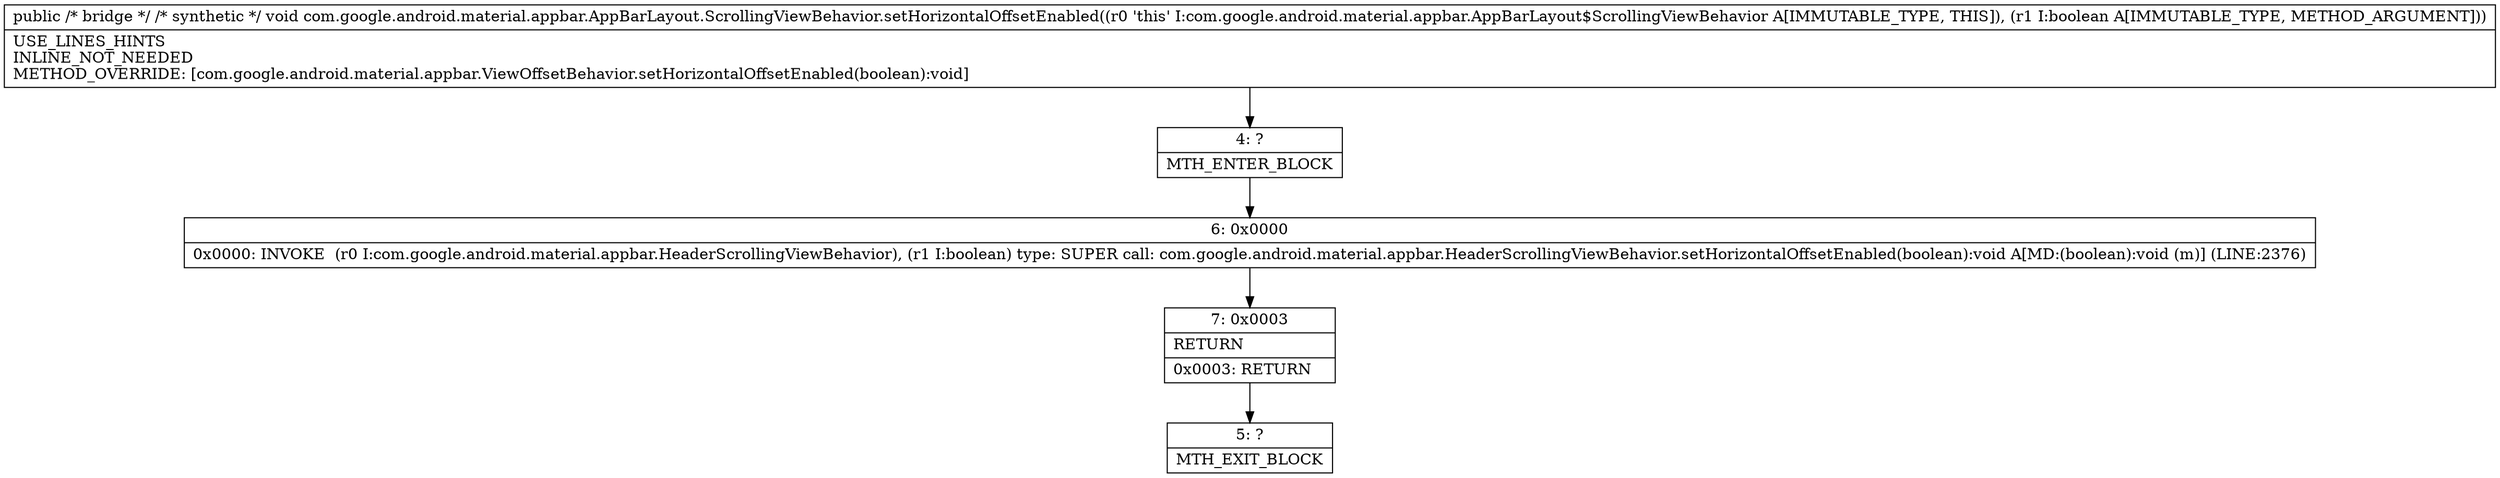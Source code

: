 digraph "CFG forcom.google.android.material.appbar.AppBarLayout.ScrollingViewBehavior.setHorizontalOffsetEnabled(Z)V" {
Node_4 [shape=record,label="{4\:\ ?|MTH_ENTER_BLOCK\l}"];
Node_6 [shape=record,label="{6\:\ 0x0000|0x0000: INVOKE  (r0 I:com.google.android.material.appbar.HeaderScrollingViewBehavior), (r1 I:boolean) type: SUPER call: com.google.android.material.appbar.HeaderScrollingViewBehavior.setHorizontalOffsetEnabled(boolean):void A[MD:(boolean):void (m)] (LINE:2376)\l}"];
Node_7 [shape=record,label="{7\:\ 0x0003|RETURN\l|0x0003: RETURN   \l}"];
Node_5 [shape=record,label="{5\:\ ?|MTH_EXIT_BLOCK\l}"];
MethodNode[shape=record,label="{public \/* bridge *\/ \/* synthetic *\/ void com.google.android.material.appbar.AppBarLayout.ScrollingViewBehavior.setHorizontalOffsetEnabled((r0 'this' I:com.google.android.material.appbar.AppBarLayout$ScrollingViewBehavior A[IMMUTABLE_TYPE, THIS]), (r1 I:boolean A[IMMUTABLE_TYPE, METHOD_ARGUMENT]))  | USE_LINES_HINTS\lINLINE_NOT_NEEDED\lMETHOD_OVERRIDE: [com.google.android.material.appbar.ViewOffsetBehavior.setHorizontalOffsetEnabled(boolean):void]\l}"];
MethodNode -> Node_4;Node_4 -> Node_6;
Node_6 -> Node_7;
Node_7 -> Node_5;
}

